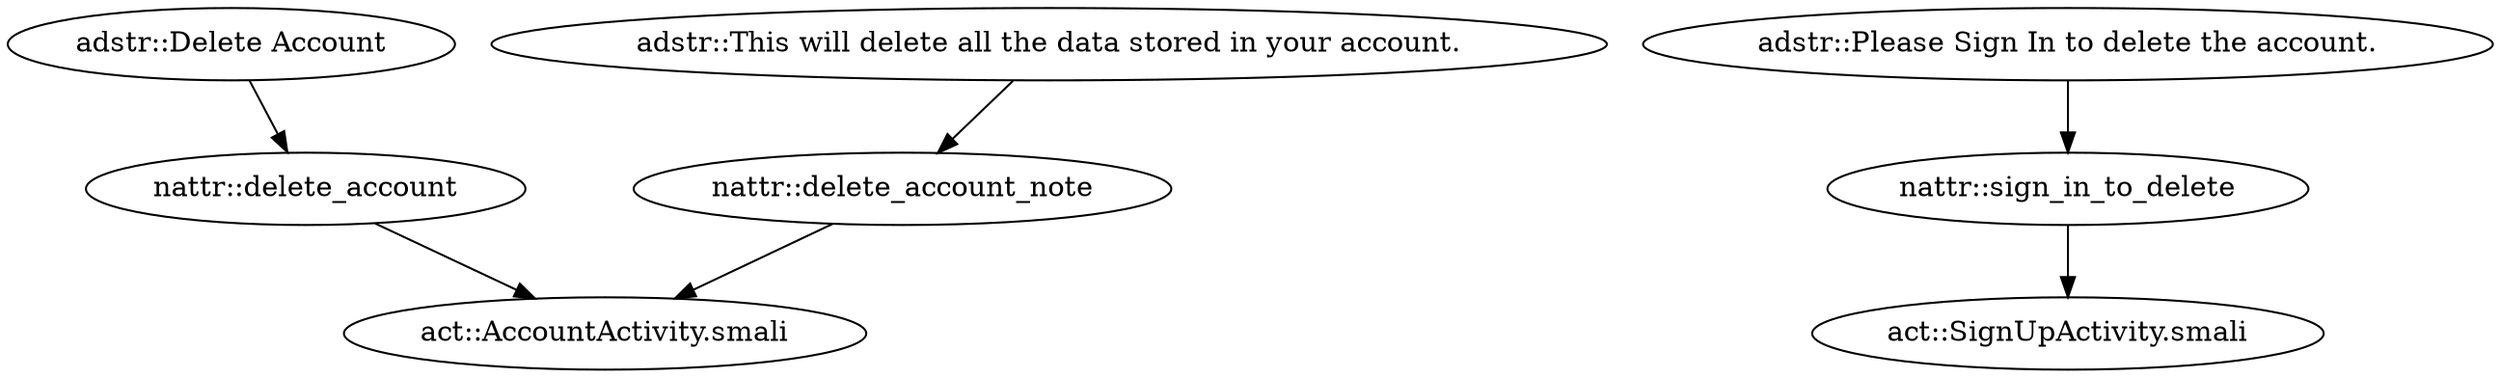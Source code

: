 digraph G {
"adstr::Delete Account" -> "nattr::delete_account"
"adstr::This will delete all the data stored in your account." -> "nattr::delete_account_note"
"adstr::Please Sign In to delete the account." -> "nattr::sign_in_to_delete"
"nattr::delete_account" -> "act::AccountActivity.smali"
"nattr::delete_account_note" -> "act::AccountActivity.smali"
"nattr::sign_in_to_delete" -> "act::SignUpActivity.smali"
}
